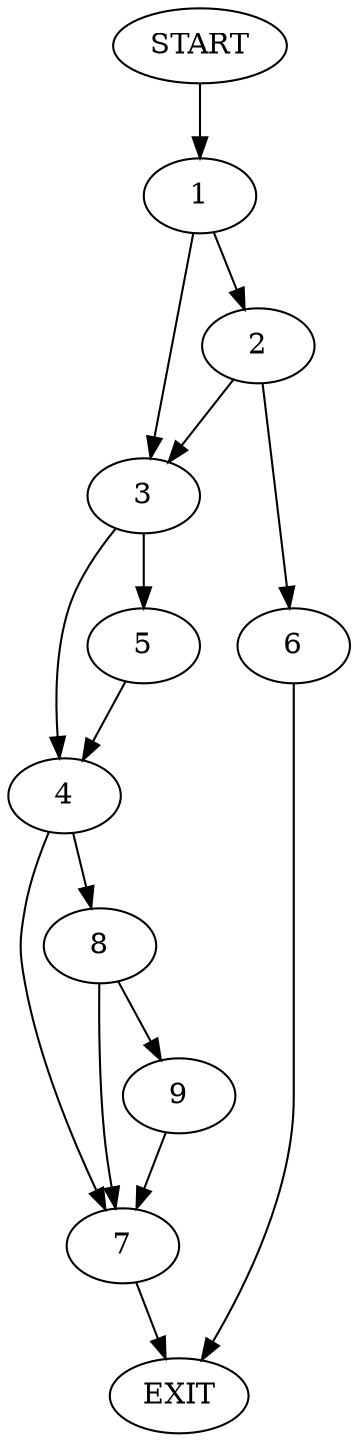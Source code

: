 digraph {
0 [label="START"]
10 [label="EXIT"]
0 -> 1
1 -> 2
1 -> 3
3 -> 4
3 -> 5
2 -> 6
2 -> 3
6 -> 10
4 -> 7
4 -> 8
5 -> 4
7 -> 10
8 -> 7
8 -> 9
9 -> 7
}
